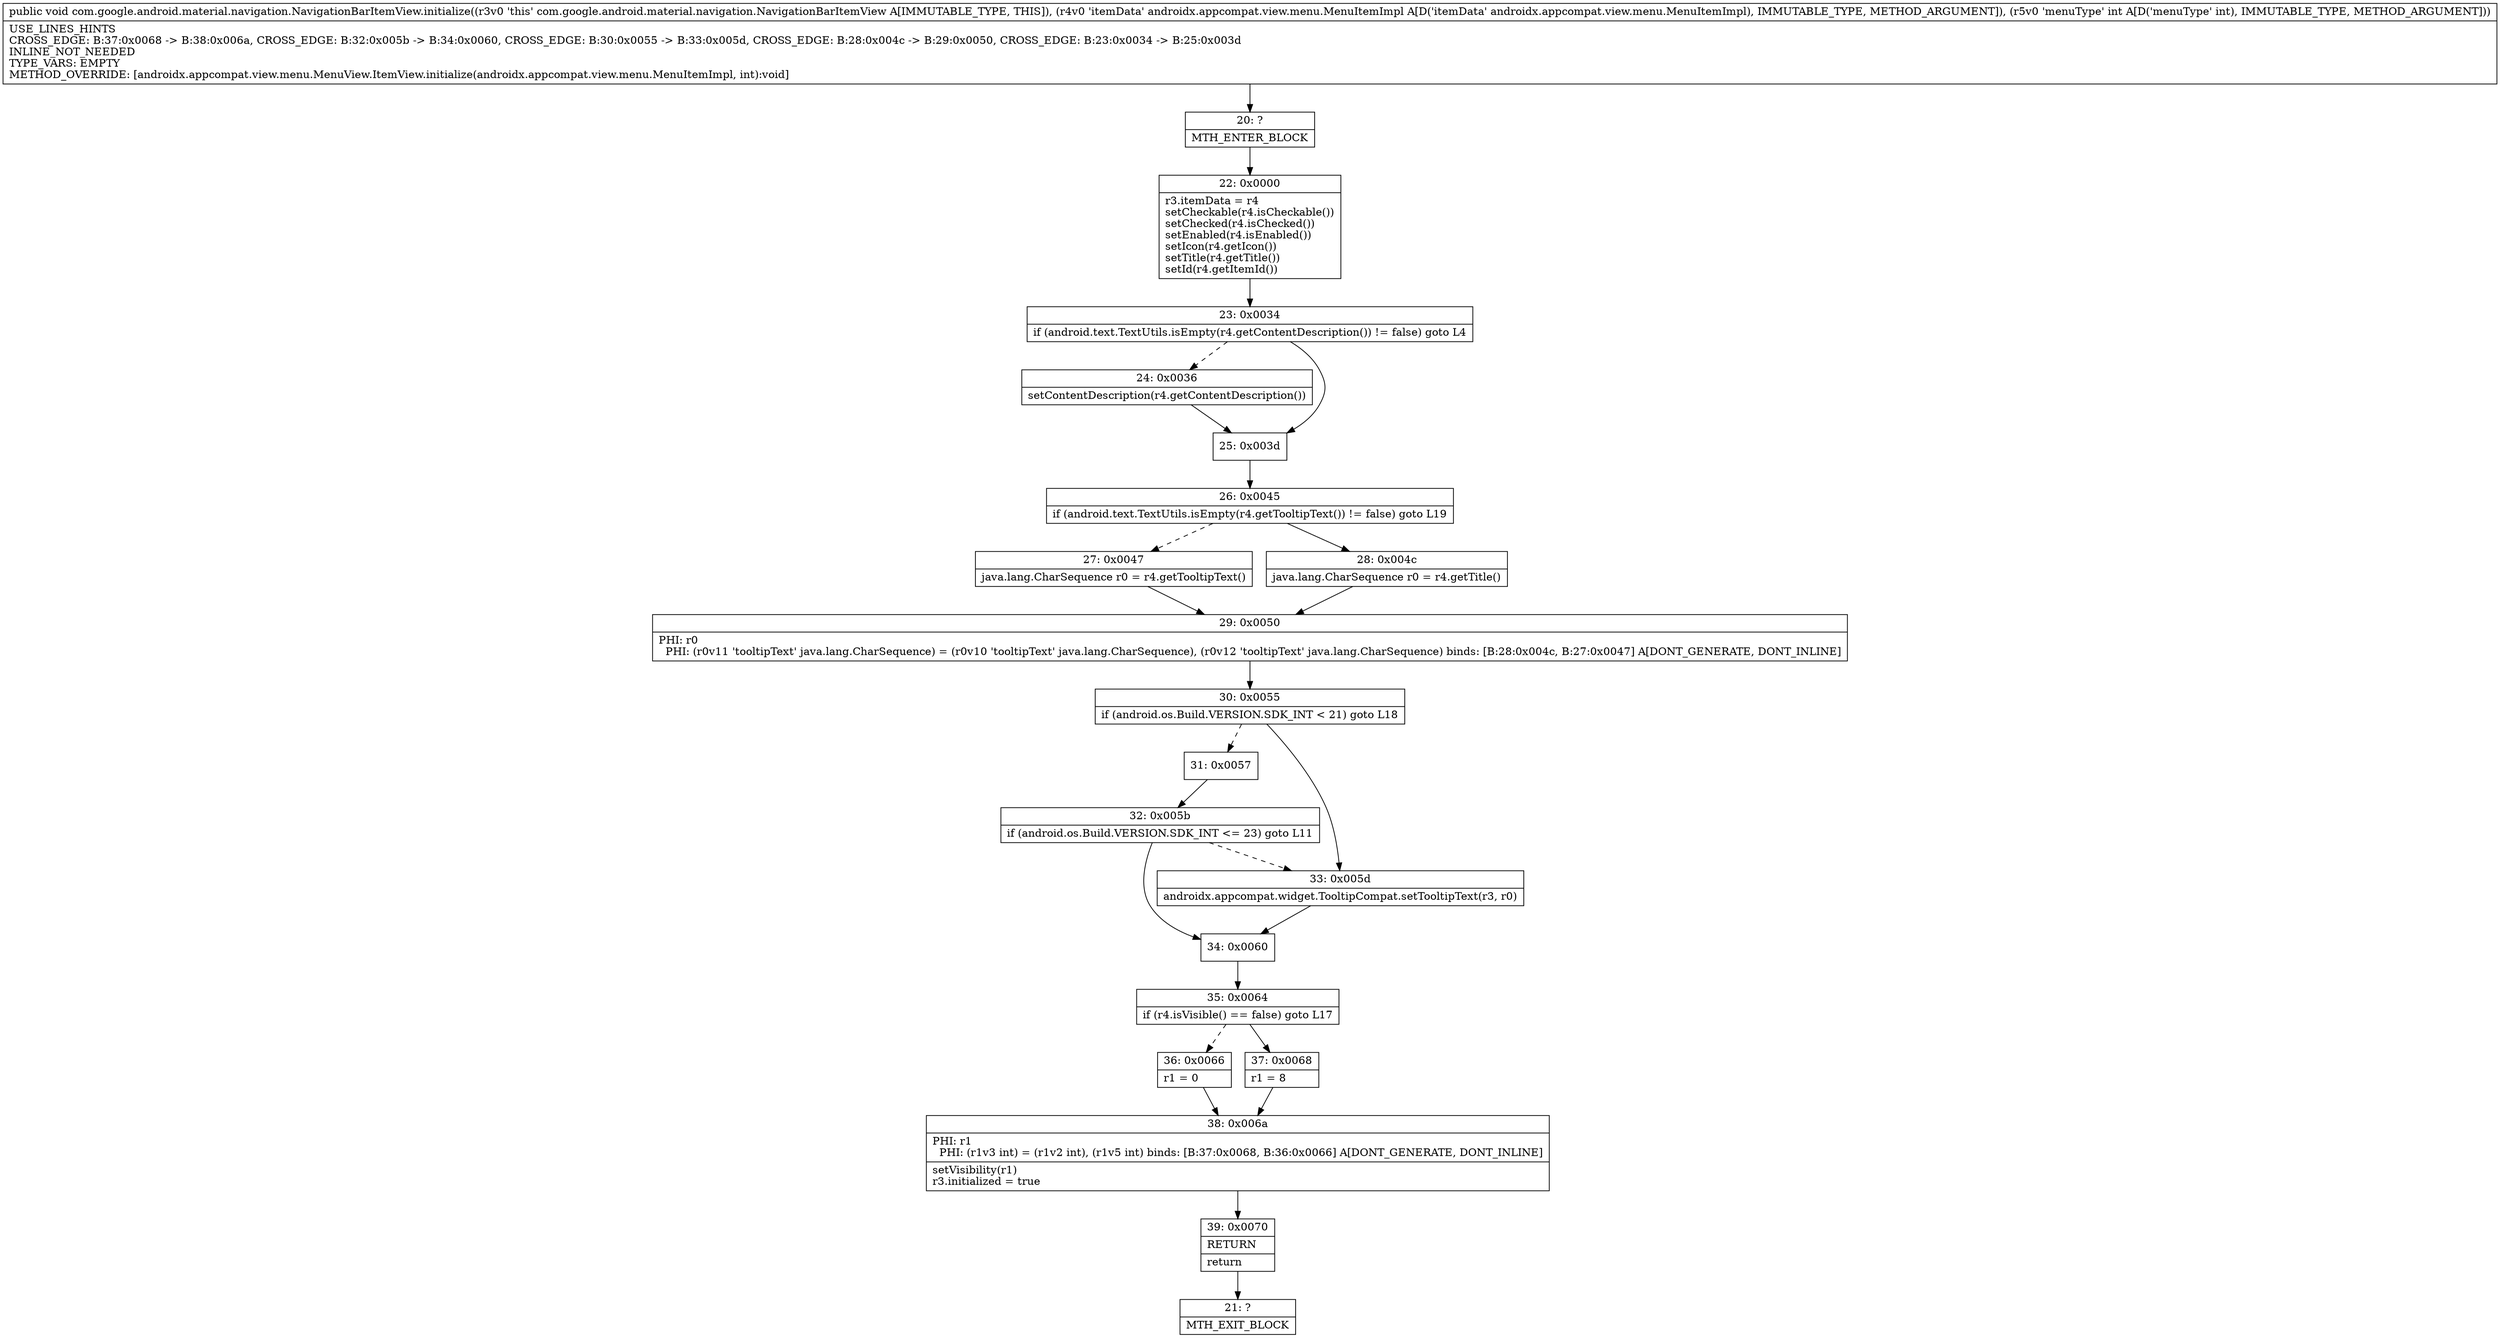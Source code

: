 digraph "CFG forcom.google.android.material.navigation.NavigationBarItemView.initialize(Landroidx\/appcompat\/view\/menu\/MenuItemImpl;I)V" {
Node_20 [shape=record,label="{20\:\ ?|MTH_ENTER_BLOCK\l}"];
Node_22 [shape=record,label="{22\:\ 0x0000|r3.itemData = r4\lsetCheckable(r4.isCheckable())\lsetChecked(r4.isChecked())\lsetEnabled(r4.isEnabled())\lsetIcon(r4.getIcon())\lsetTitle(r4.getTitle())\lsetId(r4.getItemId())\l}"];
Node_23 [shape=record,label="{23\:\ 0x0034|if (android.text.TextUtils.isEmpty(r4.getContentDescription()) != false) goto L4\l}"];
Node_24 [shape=record,label="{24\:\ 0x0036|setContentDescription(r4.getContentDescription())\l}"];
Node_25 [shape=record,label="{25\:\ 0x003d}"];
Node_26 [shape=record,label="{26\:\ 0x0045|if (android.text.TextUtils.isEmpty(r4.getTooltipText()) != false) goto L19\l}"];
Node_27 [shape=record,label="{27\:\ 0x0047|java.lang.CharSequence r0 = r4.getTooltipText()\l}"];
Node_29 [shape=record,label="{29\:\ 0x0050|PHI: r0 \l  PHI: (r0v11 'tooltipText' java.lang.CharSequence) = (r0v10 'tooltipText' java.lang.CharSequence), (r0v12 'tooltipText' java.lang.CharSequence) binds: [B:28:0x004c, B:27:0x0047] A[DONT_GENERATE, DONT_INLINE]\l}"];
Node_30 [shape=record,label="{30\:\ 0x0055|if (android.os.Build.VERSION.SDK_INT \< 21) goto L18\l}"];
Node_31 [shape=record,label="{31\:\ 0x0057}"];
Node_32 [shape=record,label="{32\:\ 0x005b|if (android.os.Build.VERSION.SDK_INT \<= 23) goto L11\l}"];
Node_34 [shape=record,label="{34\:\ 0x0060}"];
Node_35 [shape=record,label="{35\:\ 0x0064|if (r4.isVisible() == false) goto L17\l}"];
Node_36 [shape=record,label="{36\:\ 0x0066|r1 = 0\l}"];
Node_38 [shape=record,label="{38\:\ 0x006a|PHI: r1 \l  PHI: (r1v3 int) = (r1v2 int), (r1v5 int) binds: [B:37:0x0068, B:36:0x0066] A[DONT_GENERATE, DONT_INLINE]\l|setVisibility(r1)\lr3.initialized = true\l}"];
Node_39 [shape=record,label="{39\:\ 0x0070|RETURN\l|return\l}"];
Node_21 [shape=record,label="{21\:\ ?|MTH_EXIT_BLOCK\l}"];
Node_37 [shape=record,label="{37\:\ 0x0068|r1 = 8\l}"];
Node_33 [shape=record,label="{33\:\ 0x005d|androidx.appcompat.widget.TooltipCompat.setTooltipText(r3, r0)\l}"];
Node_28 [shape=record,label="{28\:\ 0x004c|java.lang.CharSequence r0 = r4.getTitle()\l}"];
MethodNode[shape=record,label="{public void com.google.android.material.navigation.NavigationBarItemView.initialize((r3v0 'this' com.google.android.material.navigation.NavigationBarItemView A[IMMUTABLE_TYPE, THIS]), (r4v0 'itemData' androidx.appcompat.view.menu.MenuItemImpl A[D('itemData' androidx.appcompat.view.menu.MenuItemImpl), IMMUTABLE_TYPE, METHOD_ARGUMENT]), (r5v0 'menuType' int A[D('menuType' int), IMMUTABLE_TYPE, METHOD_ARGUMENT]))  | USE_LINES_HINTS\lCROSS_EDGE: B:37:0x0068 \-\> B:38:0x006a, CROSS_EDGE: B:32:0x005b \-\> B:34:0x0060, CROSS_EDGE: B:30:0x0055 \-\> B:33:0x005d, CROSS_EDGE: B:28:0x004c \-\> B:29:0x0050, CROSS_EDGE: B:23:0x0034 \-\> B:25:0x003d\lINLINE_NOT_NEEDED\lTYPE_VARS: EMPTY\lMETHOD_OVERRIDE: [androidx.appcompat.view.menu.MenuView.ItemView.initialize(androidx.appcompat.view.menu.MenuItemImpl, int):void]\l}"];
MethodNode -> Node_20;Node_20 -> Node_22;
Node_22 -> Node_23;
Node_23 -> Node_24[style=dashed];
Node_23 -> Node_25;
Node_24 -> Node_25;
Node_25 -> Node_26;
Node_26 -> Node_27[style=dashed];
Node_26 -> Node_28;
Node_27 -> Node_29;
Node_29 -> Node_30;
Node_30 -> Node_31[style=dashed];
Node_30 -> Node_33;
Node_31 -> Node_32;
Node_32 -> Node_33[style=dashed];
Node_32 -> Node_34;
Node_34 -> Node_35;
Node_35 -> Node_36[style=dashed];
Node_35 -> Node_37;
Node_36 -> Node_38;
Node_38 -> Node_39;
Node_39 -> Node_21;
Node_37 -> Node_38;
Node_33 -> Node_34;
Node_28 -> Node_29;
}

